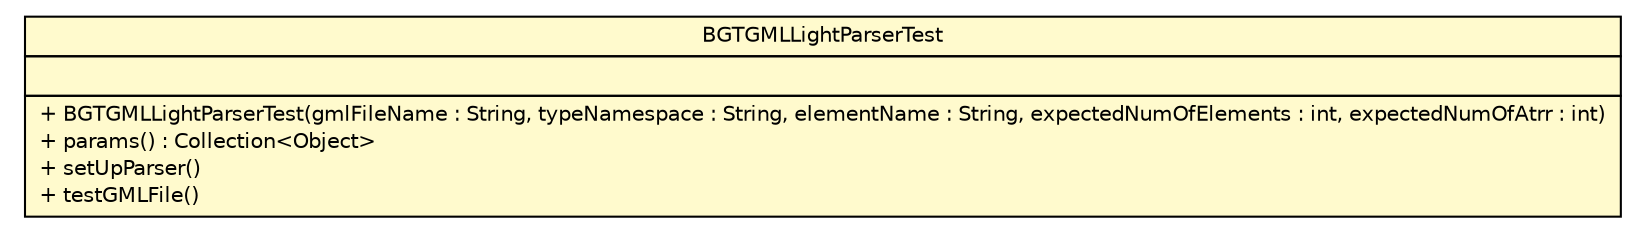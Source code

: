 #!/usr/local/bin/dot
#
# Class diagram 
# Generated by UMLGraph version R5_6-24-gf6e263 (http://www.umlgraph.org/)
#

digraph G {
	edge [fontname="Helvetica",fontsize=10,labelfontname="Helvetica",labelfontsize=10];
	node [fontname="Helvetica",fontsize=10,shape=plaintext];
	nodesep=0.25;
	ranksep=0.5;
	// nl.b3p.brmo.loader.gml.BGTGMLLightParserTest
	c91 [label=<<table title="nl.b3p.brmo.loader.gml.BGTGMLLightParserTest" border="0" cellborder="1" cellspacing="0" cellpadding="2" port="p" bgcolor="lemonChiffon" href="./BGTGMLLightParserTest.html">
		<tr><td><table border="0" cellspacing="0" cellpadding="1">
<tr><td align="center" balign="center"> BGTGMLLightParserTest </td></tr>
		</table></td></tr>
		<tr><td><table border="0" cellspacing="0" cellpadding="1">
<tr><td align="left" balign="left">  </td></tr>
		</table></td></tr>
		<tr><td><table border="0" cellspacing="0" cellpadding="1">
<tr><td align="left" balign="left"> + BGTGMLLightParserTest(gmlFileName : String, typeNamespace : String, elementName : String, expectedNumOfElements : int, expectedNumOfAtrr : int) </td></tr>
<tr><td align="left" balign="left"> + params() : Collection&lt;Object&gt; </td></tr>
<tr><td align="left" balign="left"> + setUpParser() </td></tr>
<tr><td align="left" balign="left"> + testGMLFile() </td></tr>
		</table></td></tr>
		</table>>, URL="./BGTGMLLightParserTest.html", fontname="Helvetica", fontcolor="black", fontsize=10.0];
}


